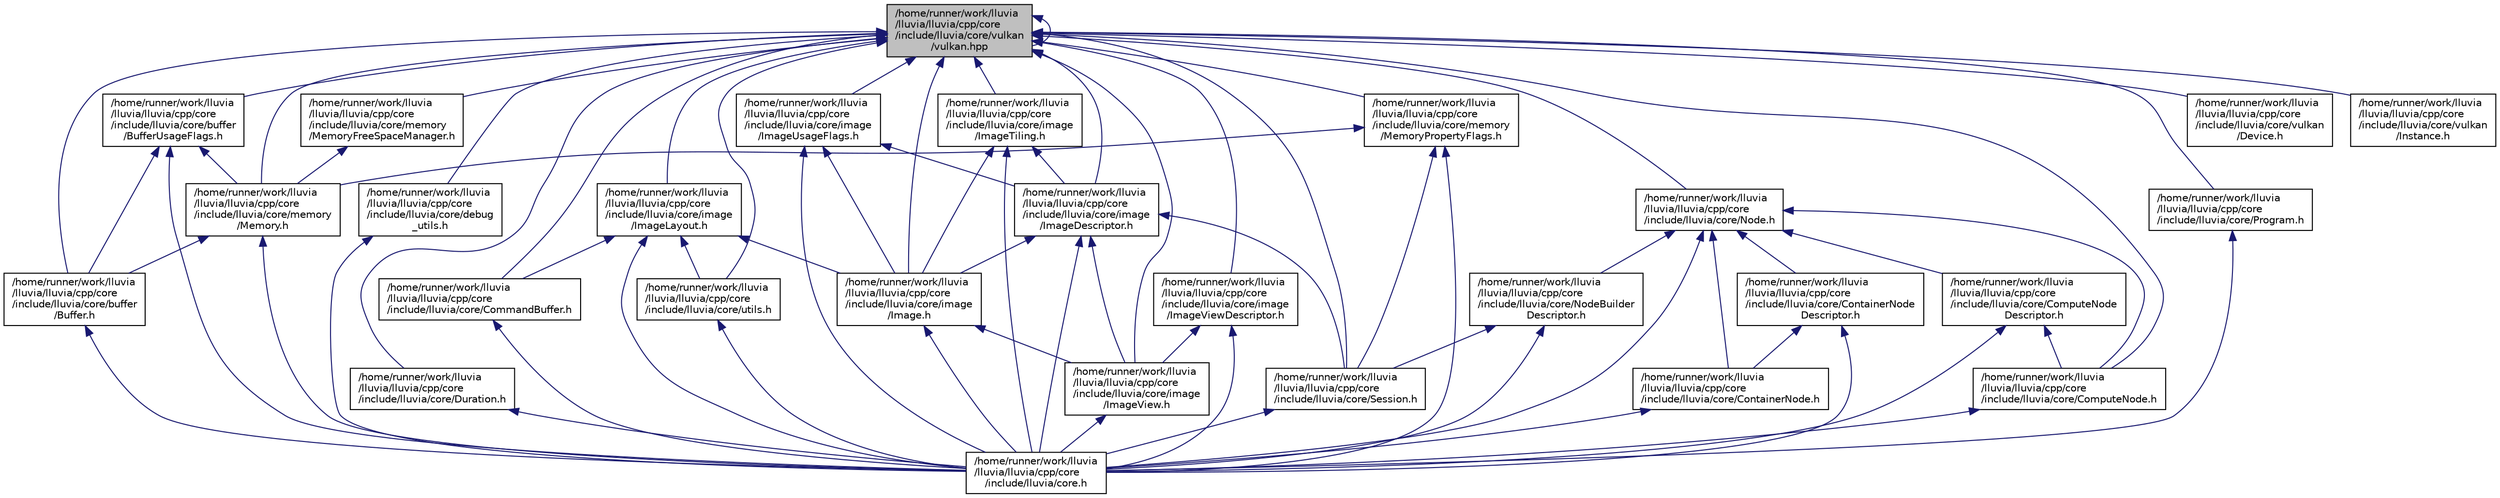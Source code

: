 digraph "/home/runner/work/lluvia/lluvia/lluvia/cpp/core/include/lluvia/core/vulkan/vulkan.hpp"
{
 // LATEX_PDF_SIZE
  edge [fontname="Helvetica",fontsize="10",labelfontname="Helvetica",labelfontsize="10"];
  node [fontname="Helvetica",fontsize="10",shape=record];
  Node1 [label="/home/runner/work/lluvia\l/lluvia/lluvia/cpp/core\l/include/lluvia/core/vulkan\l/vulkan.hpp",height=0.2,width=0.4,color="black", fillcolor="grey75", style="filled", fontcolor="black",tooltip=" "];
  Node1 -> Node2 [dir="back",color="midnightblue",fontsize="10",style="solid",fontname="Helvetica"];
  Node2 [label="/home/runner/work/lluvia\l/lluvia/lluvia/cpp/core\l/include/lluvia/core/buffer\l/Buffer.h",height=0.2,width=0.4,color="black", fillcolor="white", style="filled",URL="$d9/d17/Buffer_8h.html",tooltip="Buffer class."];
  Node2 -> Node3 [dir="back",color="midnightblue",fontsize="10",style="solid",fontname="Helvetica"];
  Node3 [label="/home/runner/work/lluvia\l/lluvia/lluvia/cpp/core\l/include/lluvia/core.h",height=0.2,width=0.4,color="black", fillcolor="white", style="filled",URL="$d5/dc4/core_8h.html",tooltip="Lluvia single header for including core classes."];
  Node1 -> Node4 [dir="back",color="midnightblue",fontsize="10",style="solid",fontname="Helvetica"];
  Node4 [label="/home/runner/work/lluvia\l/lluvia/lluvia/cpp/core\l/include/lluvia/core/buffer\l/BufferUsageFlags.h",height=0.2,width=0.4,color="black", fillcolor="white", style="filled",URL="$d6/d22/BufferUsageFlags_8h.html",tooltip=" "];
  Node4 -> Node2 [dir="back",color="midnightblue",fontsize="10",style="solid",fontname="Helvetica"];
  Node4 -> Node5 [dir="back",color="midnightblue",fontsize="10",style="solid",fontname="Helvetica"];
  Node5 [label="/home/runner/work/lluvia\l/lluvia/lluvia/cpp/core\l/include/lluvia/core/memory\l/Memory.h",height=0.2,width=0.4,color="black", fillcolor="white", style="filled",URL="$de/d5c/Memory_8h.html",tooltip="Memory class."];
  Node5 -> Node2 [dir="back",color="midnightblue",fontsize="10",style="solid",fontname="Helvetica"];
  Node5 -> Node3 [dir="back",color="midnightblue",fontsize="10",style="solid",fontname="Helvetica"];
  Node4 -> Node3 [dir="back",color="midnightblue",fontsize="10",style="solid",fontname="Helvetica"];
  Node1 -> Node6 [dir="back",color="midnightblue",fontsize="10",style="solid",fontname="Helvetica"];
  Node6 [label="/home/runner/work/lluvia\l/lluvia/lluvia/cpp/core\l/include/lluvia/core/CommandBuffer.h",height=0.2,width=0.4,color="black", fillcolor="white", style="filled",URL="$d1/d16/CommandBuffer_8h.html",tooltip="CommandBuffer class."];
  Node6 -> Node3 [dir="back",color="midnightblue",fontsize="10",style="solid",fontname="Helvetica"];
  Node1 -> Node7 [dir="back",color="midnightblue",fontsize="10",style="solid",fontname="Helvetica"];
  Node7 [label="/home/runner/work/lluvia\l/lluvia/lluvia/cpp/core\l/include/lluvia/core/ComputeNode.h",height=0.2,width=0.4,color="black", fillcolor="white", style="filled",URL="$dd/dbf/ComputeNode_8h.html",tooltip="ComputeNode class."];
  Node7 -> Node3 [dir="back",color="midnightblue",fontsize="10",style="solid",fontname="Helvetica"];
  Node1 -> Node8 [dir="back",color="midnightblue",fontsize="10",style="solid",fontname="Helvetica"];
  Node8 [label="/home/runner/work/lluvia\l/lluvia/lluvia/cpp/core\l/include/lluvia/core/debug\l_utils.h",height=0.2,width=0.4,color="black", fillcolor="white", style="filled",URL="$d7/da6/debug__utils_8h.html",tooltip="Debug util methods."];
  Node8 -> Node3 [dir="back",color="midnightblue",fontsize="10",style="solid",fontname="Helvetica"];
  Node1 -> Node9 [dir="back",color="midnightblue",fontsize="10",style="solid",fontname="Helvetica"];
  Node9 [label="/home/runner/work/lluvia\l/lluvia/lluvia/cpp/core\l/include/lluvia/core/Duration.h",height=0.2,width=0.4,color="black", fillcolor="white", style="filled",URL="$d2/d75/Duration_8h.html",tooltip="Duration class."];
  Node9 -> Node3 [dir="back",color="midnightblue",fontsize="10",style="solid",fontname="Helvetica"];
  Node1 -> Node10 [dir="back",color="midnightblue",fontsize="10",style="solid",fontname="Helvetica"];
  Node10 [label="/home/runner/work/lluvia\l/lluvia/lluvia/cpp/core\l/include/lluvia/core/image\l/Image.h",height=0.2,width=0.4,color="black", fillcolor="white", style="filled",URL="$d8/d0f/Image_8h.html",tooltip="Image class."];
  Node10 -> Node11 [dir="back",color="midnightblue",fontsize="10",style="solid",fontname="Helvetica"];
  Node11 [label="/home/runner/work/lluvia\l/lluvia/lluvia/cpp/core\l/include/lluvia/core/image\l/ImageView.h",height=0.2,width=0.4,color="black", fillcolor="white", style="filled",URL="$db/dac/ImageView_8h.html",tooltip="ImageView class."];
  Node11 -> Node3 [dir="back",color="midnightblue",fontsize="10",style="solid",fontname="Helvetica"];
  Node10 -> Node3 [dir="back",color="midnightblue",fontsize="10",style="solid",fontname="Helvetica"];
  Node1 -> Node12 [dir="back",color="midnightblue",fontsize="10",style="solid",fontname="Helvetica"];
  Node12 [label="/home/runner/work/lluvia\l/lluvia/lluvia/cpp/core\l/include/lluvia/core/image\l/ImageDescriptor.h",height=0.2,width=0.4,color="black", fillcolor="white", style="filled",URL="$da/d1f/ImageDescriptor_8h.html",tooltip="ImageDescriptor class and related enumerations."];
  Node12 -> Node10 [dir="back",color="midnightblue",fontsize="10",style="solid",fontname="Helvetica"];
  Node12 -> Node11 [dir="back",color="midnightblue",fontsize="10",style="solid",fontname="Helvetica"];
  Node12 -> Node13 [dir="back",color="midnightblue",fontsize="10",style="solid",fontname="Helvetica"];
  Node13 [label="/home/runner/work/lluvia\l/lluvia/lluvia/cpp/core\l/include/lluvia/core/Session.h",height=0.2,width=0.4,color="black", fillcolor="white", style="filled",URL="$d0/d53/Session_8h.html",tooltip="Session class."];
  Node13 -> Node3 [dir="back",color="midnightblue",fontsize="10",style="solid",fontname="Helvetica"];
  Node12 -> Node3 [dir="back",color="midnightblue",fontsize="10",style="solid",fontname="Helvetica"];
  Node1 -> Node14 [dir="back",color="midnightblue",fontsize="10",style="solid",fontname="Helvetica"];
  Node14 [label="/home/runner/work/lluvia\l/lluvia/lluvia/cpp/core\l/include/lluvia/core/image\l/ImageLayout.h",height=0.2,width=0.4,color="black", fillcolor="white", style="filled",URL="$d7/dff/ImageLayout_8h.html",tooltip="ImageLayout enum."];
  Node14 -> Node6 [dir="back",color="midnightblue",fontsize="10",style="solid",fontname="Helvetica"];
  Node14 -> Node10 [dir="back",color="midnightblue",fontsize="10",style="solid",fontname="Helvetica"];
  Node14 -> Node15 [dir="back",color="midnightblue",fontsize="10",style="solid",fontname="Helvetica"];
  Node15 [label="/home/runner/work/lluvia\l/lluvia/lluvia/cpp/core\l/include/lluvia/core/utils.h",height=0.2,width=0.4,color="black", fillcolor="white", style="filled",URL="$d5/d60/utils_8h.html",tooltip="utility functions."];
  Node15 -> Node3 [dir="back",color="midnightblue",fontsize="10",style="solid",fontname="Helvetica"];
  Node14 -> Node3 [dir="back",color="midnightblue",fontsize="10",style="solid",fontname="Helvetica"];
  Node1 -> Node16 [dir="back",color="midnightblue",fontsize="10",style="solid",fontname="Helvetica"];
  Node16 [label="/home/runner/work/lluvia\l/lluvia/lluvia/cpp/core\l/include/lluvia/core/image\l/ImageTiling.h",height=0.2,width=0.4,color="black", fillcolor="white", style="filled",URL="$d1/d9a/ImageTiling_8h.html",tooltip=" "];
  Node16 -> Node10 [dir="back",color="midnightblue",fontsize="10",style="solid",fontname="Helvetica"];
  Node16 -> Node12 [dir="back",color="midnightblue",fontsize="10",style="solid",fontname="Helvetica"];
  Node16 -> Node3 [dir="back",color="midnightblue",fontsize="10",style="solid",fontname="Helvetica"];
  Node1 -> Node17 [dir="back",color="midnightblue",fontsize="10",style="solid",fontname="Helvetica"];
  Node17 [label="/home/runner/work/lluvia\l/lluvia/lluvia/cpp/core\l/include/lluvia/core/image\l/ImageUsageFlags.h",height=0.2,width=0.4,color="black", fillcolor="white", style="filled",URL="$de/d56/ImageUsageFlags_8h.html",tooltip=" "];
  Node17 -> Node10 [dir="back",color="midnightblue",fontsize="10",style="solid",fontname="Helvetica"];
  Node17 -> Node12 [dir="back",color="midnightblue",fontsize="10",style="solid",fontname="Helvetica"];
  Node17 -> Node3 [dir="back",color="midnightblue",fontsize="10",style="solid",fontname="Helvetica"];
  Node1 -> Node11 [dir="back",color="midnightblue",fontsize="10",style="solid",fontname="Helvetica"];
  Node1 -> Node18 [dir="back",color="midnightblue",fontsize="10",style="solid",fontname="Helvetica"];
  Node18 [label="/home/runner/work/lluvia\l/lluvia/lluvia/cpp/core\l/include/lluvia/core/image\l/ImageViewDescriptor.h",height=0.2,width=0.4,color="black", fillcolor="white", style="filled",URL="$d9/df6/ImageViewDescriptor_8h.html",tooltip="ImageViewDescriptor class and related enumerations and methods."];
  Node18 -> Node11 [dir="back",color="midnightblue",fontsize="10",style="solid",fontname="Helvetica"];
  Node18 -> Node3 [dir="back",color="midnightblue",fontsize="10",style="solid",fontname="Helvetica"];
  Node1 -> Node5 [dir="back",color="midnightblue",fontsize="10",style="solid",fontname="Helvetica"];
  Node1 -> Node19 [dir="back",color="midnightblue",fontsize="10",style="solid",fontname="Helvetica"];
  Node19 [label="/home/runner/work/lluvia\l/lluvia/lluvia/cpp/core\l/include/lluvia/core/memory\l/MemoryFreeSpaceManager.h",height=0.2,width=0.4,color="black", fillcolor="white", style="filled",URL="$d9/d4d/MemoryFreeSpaceManager_8h.html",tooltip="MemoryFreeSpaceManager class."];
  Node19 -> Node5 [dir="back",color="midnightblue",fontsize="10",style="solid",fontname="Helvetica"];
  Node1 -> Node20 [dir="back",color="midnightblue",fontsize="10",style="solid",fontname="Helvetica"];
  Node20 [label="/home/runner/work/lluvia\l/lluvia/lluvia/cpp/core\l/include/lluvia/core/memory\l/MemoryPropertyFlags.h",height=0.2,width=0.4,color="black", fillcolor="white", style="filled",URL="$d6/d4c/MemoryPropertyFlags_8h.html",tooltip="MemoryPropertyFlags class."];
  Node20 -> Node5 [dir="back",color="midnightblue",fontsize="10",style="solid",fontname="Helvetica"];
  Node20 -> Node13 [dir="back",color="midnightblue",fontsize="10",style="solid",fontname="Helvetica"];
  Node20 -> Node3 [dir="back",color="midnightblue",fontsize="10",style="solid",fontname="Helvetica"];
  Node1 -> Node21 [dir="back",color="midnightblue",fontsize="10",style="solid",fontname="Helvetica"];
  Node21 [label="/home/runner/work/lluvia\l/lluvia/lluvia/cpp/core\l/include/lluvia/core/Node.h",height=0.2,width=0.4,color="black", fillcolor="white", style="filled",URL="$db/d92/Node_8h.html",tooltip="Node class and related enums."];
  Node21 -> Node7 [dir="back",color="midnightblue",fontsize="10",style="solid",fontname="Helvetica"];
  Node21 -> Node22 [dir="back",color="midnightblue",fontsize="10",style="solid",fontname="Helvetica"];
  Node22 [label="/home/runner/work/lluvia\l/lluvia/lluvia/cpp/core\l/include/lluvia/core/ComputeNode\lDescriptor.h",height=0.2,width=0.4,color="black", fillcolor="white", style="filled",URL="$d1/dab/ComputeNodeDescriptor_8h.html",tooltip="ComputeNodeDescriptor class."];
  Node22 -> Node7 [dir="back",color="midnightblue",fontsize="10",style="solid",fontname="Helvetica"];
  Node22 -> Node3 [dir="back",color="midnightblue",fontsize="10",style="solid",fontname="Helvetica"];
  Node21 -> Node23 [dir="back",color="midnightblue",fontsize="10",style="solid",fontname="Helvetica"];
  Node23 [label="/home/runner/work/lluvia\l/lluvia/lluvia/cpp/core\l/include/lluvia/core/ContainerNode.h",height=0.2,width=0.4,color="black", fillcolor="white", style="filled",URL="$d6/d6c/ContainerNode_8h.html",tooltip=" "];
  Node23 -> Node3 [dir="back",color="midnightblue",fontsize="10",style="solid",fontname="Helvetica"];
  Node21 -> Node24 [dir="back",color="midnightblue",fontsize="10",style="solid",fontname="Helvetica"];
  Node24 [label="/home/runner/work/lluvia\l/lluvia/lluvia/cpp/core\l/include/lluvia/core/ContainerNode\lDescriptor.h",height=0.2,width=0.4,color="black", fillcolor="white", style="filled",URL="$d1/d55/ContainerNodeDescriptor_8h.html",tooltip="ContainerNodeDescriptor class."];
  Node24 -> Node23 [dir="back",color="midnightblue",fontsize="10",style="solid",fontname="Helvetica"];
  Node24 -> Node3 [dir="back",color="midnightblue",fontsize="10",style="solid",fontname="Helvetica"];
  Node21 -> Node25 [dir="back",color="midnightblue",fontsize="10",style="solid",fontname="Helvetica"];
  Node25 [label="/home/runner/work/lluvia\l/lluvia/lluvia/cpp/core\l/include/lluvia/core/NodeBuilder\lDescriptor.h",height=0.2,width=0.4,color="black", fillcolor="white", style="filled",URL="$d0/d03/NodeBuilderDescriptor_8h.html",tooltip="NodeBuilderDescriptor class."];
  Node25 -> Node13 [dir="back",color="midnightblue",fontsize="10",style="solid",fontname="Helvetica"];
  Node25 -> Node3 [dir="back",color="midnightblue",fontsize="10",style="solid",fontname="Helvetica"];
  Node21 -> Node3 [dir="back",color="midnightblue",fontsize="10",style="solid",fontname="Helvetica"];
  Node1 -> Node26 [dir="back",color="midnightblue",fontsize="10",style="solid",fontname="Helvetica"];
  Node26 [label="/home/runner/work/lluvia\l/lluvia/lluvia/cpp/core\l/include/lluvia/core/Program.h",height=0.2,width=0.4,color="black", fillcolor="white", style="filled",URL="$d2/d66/Program_8h.html",tooltip="Program class."];
  Node26 -> Node3 [dir="back",color="midnightblue",fontsize="10",style="solid",fontname="Helvetica"];
  Node1 -> Node13 [dir="back",color="midnightblue",fontsize="10",style="solid",fontname="Helvetica"];
  Node1 -> Node15 [dir="back",color="midnightblue",fontsize="10",style="solid",fontname="Helvetica"];
  Node1 -> Node27 [dir="back",color="midnightblue",fontsize="10",style="solid",fontname="Helvetica"];
  Node27 [label="/home/runner/work/lluvia\l/lluvia/lluvia/cpp/core\l/include/lluvia/core/vulkan\l/Device.h",height=0.2,width=0.4,color="black", fillcolor="white", style="filled",URL="$de/d05/Device_8h.html",tooltip="Device class."];
  Node1 -> Node28 [dir="back",color="midnightblue",fontsize="10",style="solid",fontname="Helvetica"];
  Node28 [label="/home/runner/work/lluvia\l/lluvia/lluvia/cpp/core\l/include/lluvia/core/vulkan\l/Instance.h",height=0.2,width=0.4,color="black", fillcolor="white", style="filled",URL="$db/d26/Instance_8h.html",tooltip="Instance class."];
  Node1 -> Node1 [dir="back",color="midnightblue",fontsize="10",style="solid",fontname="Helvetica"];
}
